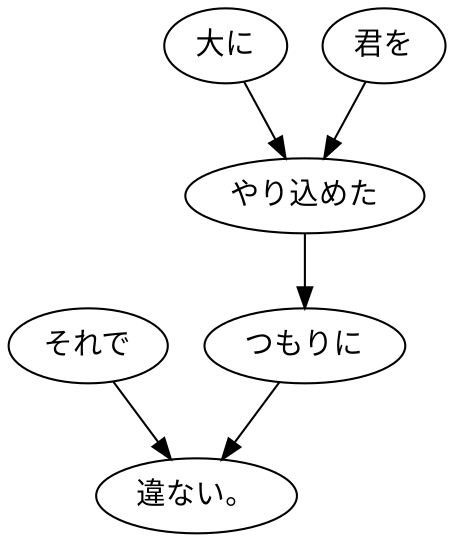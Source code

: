 digraph graph6196 {
	node0 [label="それで"];
	node1 [label="大に"];
	node2 [label="君を"];
	node3 [label="やり込めた"];
	node4 [label="つもりに"];
	node5 [label="違ない。"];
	node0 -> node5;
	node1 -> node3;
	node2 -> node3;
	node3 -> node4;
	node4 -> node5;
}
